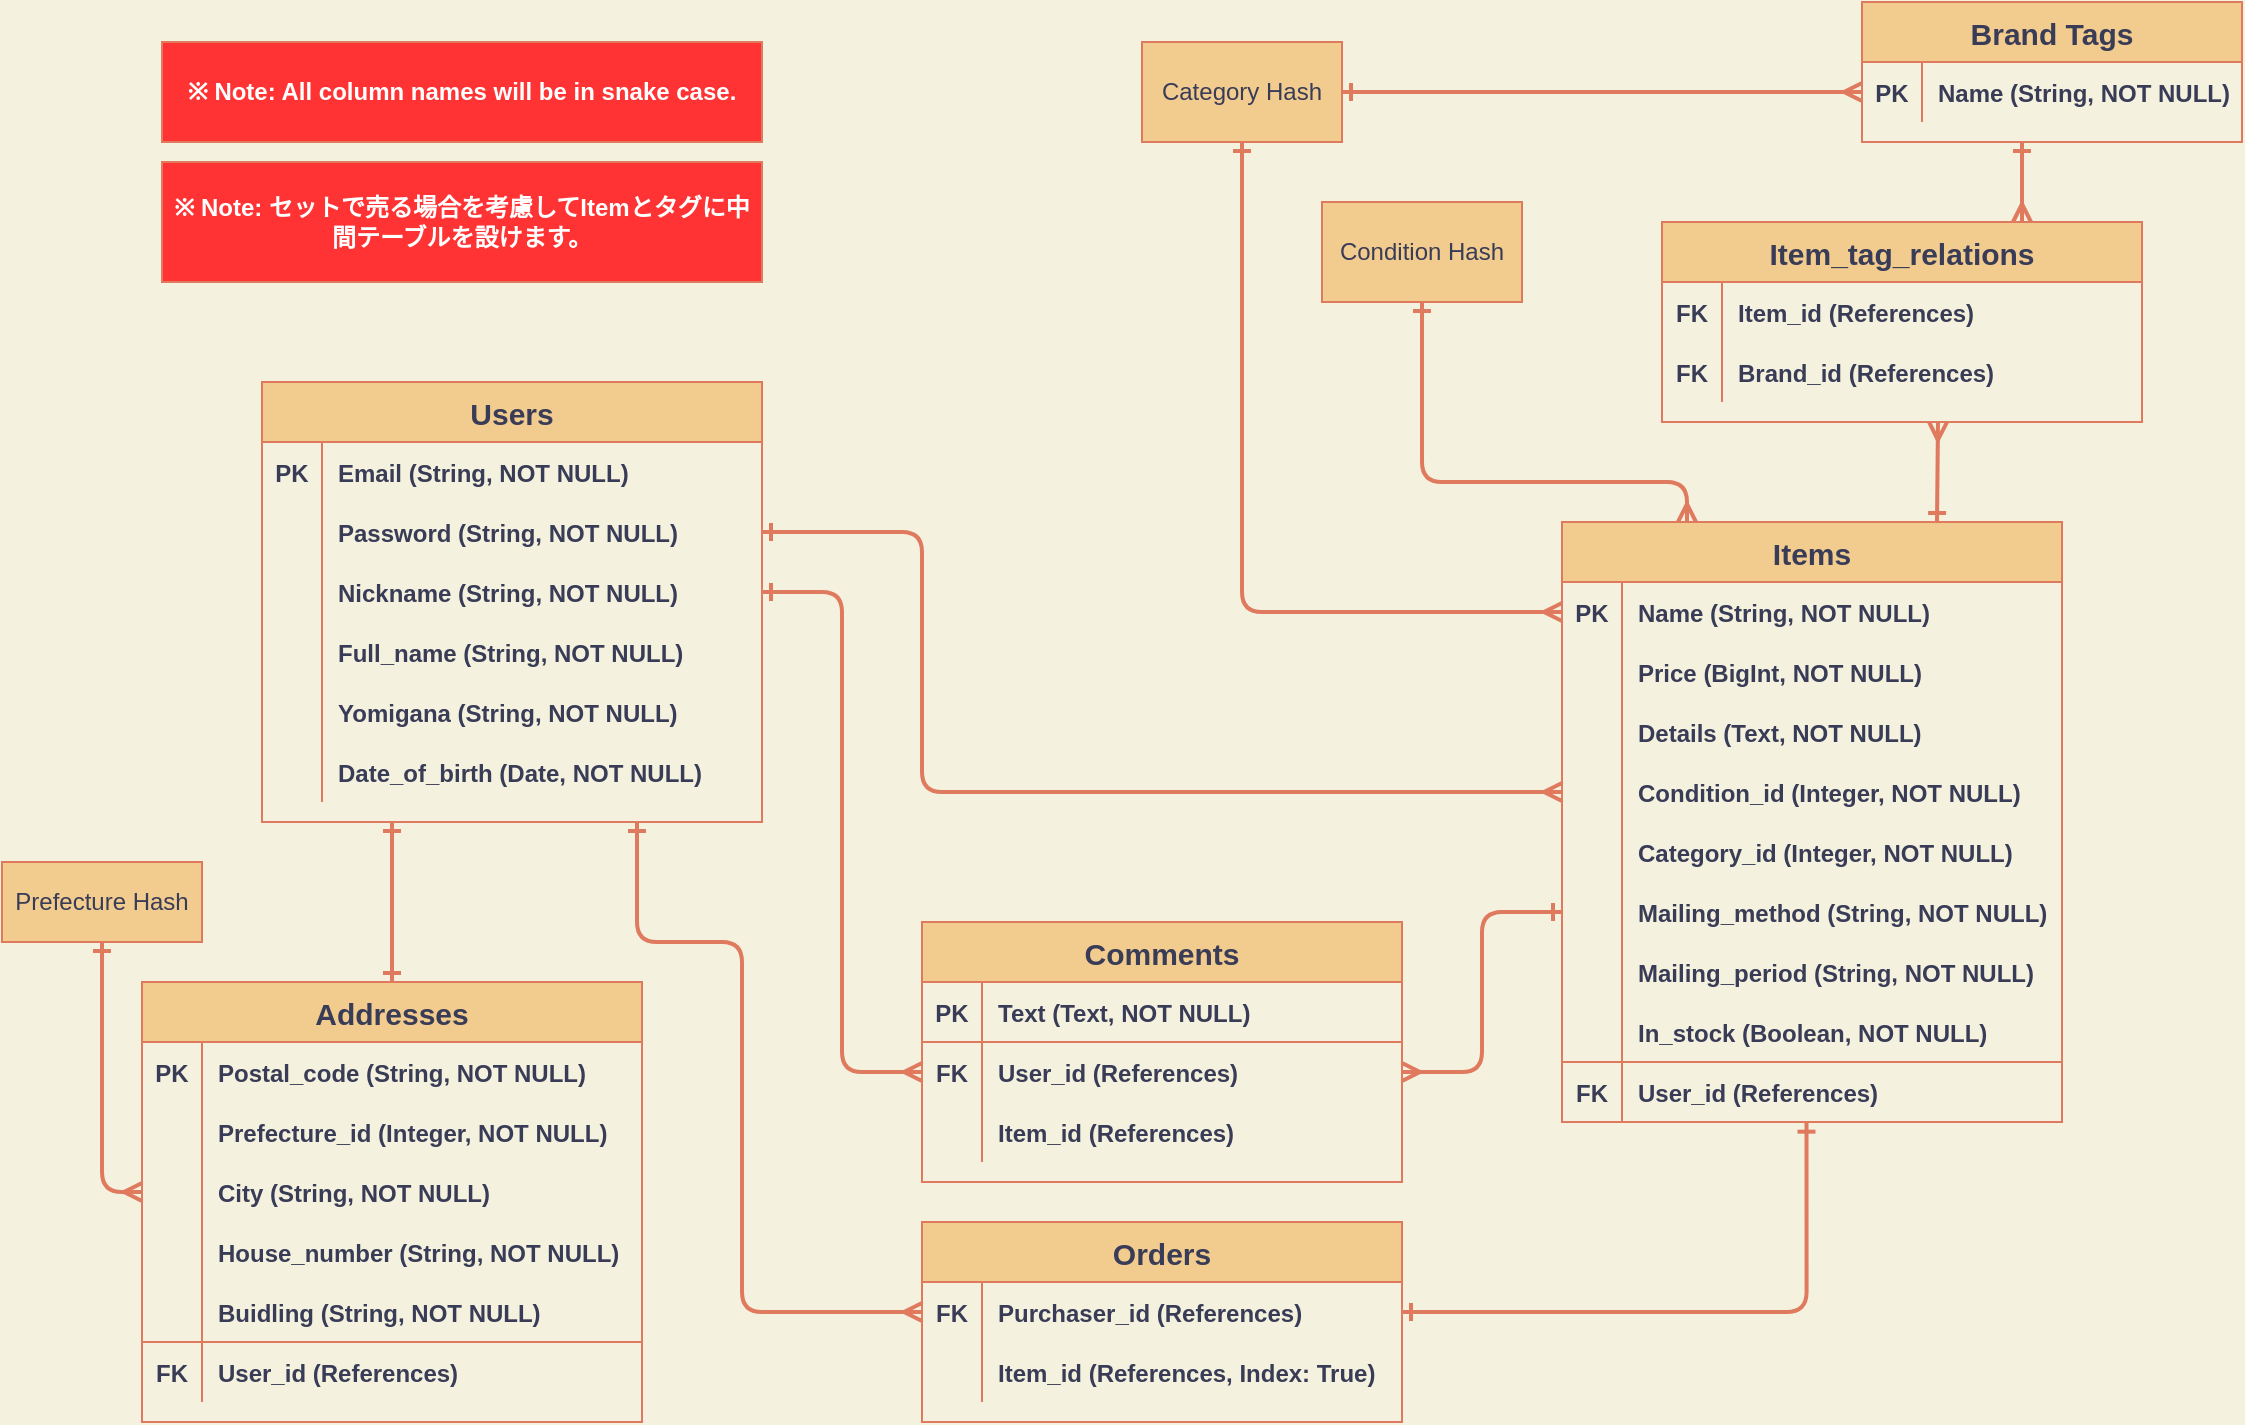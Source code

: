 <mxfile version="14.2.4" type="embed">
    <diagram id="wssAqdVFBSoxanLyzvGt" name="Page-1">
        <mxGraphModel dx="523" dy="907" grid="1" gridSize="10" guides="1" tooltips="1" connect="1" arrows="1" fold="1" page="1" pageScale="1" pageWidth="1169" pageHeight="827" background="#F4F1DE" math="0" shadow="0">
            <root>
                <mxCell id="0"/>
                <mxCell id="1" parent="0"/>
                <mxCell id="417" value="" style="fontSize=12;html=1;endArrow=ERmany;strokeColor=#E07A5F;strokeWidth=2;fillColor=#F2CC8F;entryX=0;entryY=0.5;entryDx=0;entryDy=0;exitX=1;exitY=0.5;exitDx=0;exitDy=0;startArrow=ERone;startFill=0;" edge="1" parent="1" source="427" target="329">
                    <mxGeometry width="100" height="100" relative="1" as="geometry">
                        <mxPoint x="610" y="115" as="sourcePoint"/>
                        <mxPoint x="660" y="55" as="targetPoint"/>
                    </mxGeometry>
                </mxCell>
                <mxCell id="418" value="" style="fontSize=12;html=1;endArrow=ERmany;strokeColor=#E07A5F;strokeWidth=2;fillColor=#F2CC8F;entryX=1;entryY=0.5;entryDx=0;entryDy=0;exitX=0;exitY=0.5;exitDx=0;exitDy=0;edgeStyle=orthogonalEdgeStyle;startArrow=ERone;startFill=0;" edge="1" parent="1" source="345" target="384">
                    <mxGeometry width="100" height="100" relative="1" as="geometry">
                        <mxPoint x="790" y="310" as="sourcePoint"/>
                        <mxPoint x="740" y="310" as="targetPoint"/>
                    </mxGeometry>
                </mxCell>
                <mxCell id="419" value="" style="fontSize=12;html=1;endArrow=ERmany;strokeColor=#E07A5F;strokeWidth=2;fillColor=#F2CC8F;entryX=0;entryY=0.5;entryDx=0;entryDy=0;exitX=1;exitY=0.5;exitDx=0;exitDy=0;edgeStyle=orthogonalEdgeStyle;startArrow=ERone;startFill=0;" edge="1" parent="1" source="368" target="384">
                    <mxGeometry width="100" height="100" relative="1" as="geometry">
                        <mxPoint x="510" y="270" as="sourcePoint"/>
                        <mxPoint x="430" y="370" as="targetPoint"/>
                    </mxGeometry>
                </mxCell>
                <mxCell id="421" value="" style="fontSize=12;html=1;endArrow=ERone;strokeColor=#E07A5F;strokeWidth=2;fillColor=#F2CC8F;entryX=0.5;entryY=0;entryDx=0;entryDy=0;startArrow=ERone;startFill=0;endFill=0;" edge="1" parent="1" target="390">
                    <mxGeometry width="100" height="100" relative="1" as="geometry">
                        <mxPoint x="215" y="420" as="sourcePoint"/>
                        <mxPoint x="800" y="640" as="targetPoint"/>
                    </mxGeometry>
                </mxCell>
                <mxCell id="425" value="Prefecture Hash" style="whiteSpace=wrap;html=1;align=center;rounded=0;sketch=0;strokeColor=#E07A5F;fillColor=#F2CC8F;fontColor=#393C56;" vertex="1" parent="1">
                    <mxGeometry x="20" y="440" width="100" height="40" as="geometry"/>
                </mxCell>
                <mxCell id="426" value="" style="fontSize=12;html=1;endArrow=ERmany;strokeColor=#E07A5F;strokeWidth=2;fillColor=#F2CC8F;entryX=0;entryY=0.5;entryDx=0;entryDy=0;startArrow=ERone;startFill=0;exitX=0.5;exitY=1;exitDx=0;exitDy=0;edgeStyle=orthogonalEdgeStyle;" edge="1" parent="1" source="425" target="397">
                    <mxGeometry width="100" height="100" relative="1" as="geometry">
                        <mxPoint x="50" y="530" as="sourcePoint"/>
                        <mxPoint x="50" y="610" as="targetPoint"/>
                        <Array as="points">
                            <mxPoint x="70" y="605"/>
                        </Array>
                    </mxGeometry>
                </mxCell>
                <mxCell id="427" value="Category&amp;nbsp;Hash" style="whiteSpace=wrap;html=1;align=center;rounded=0;sketch=0;strokeColor=#E07A5F;fillColor=#F2CC8F;fontColor=#393C56;" vertex="1" parent="1">
                    <mxGeometry x="590" y="30" width="100" height="50" as="geometry"/>
                </mxCell>
                <mxCell id="428" value="" style="edgeStyle=orthogonalEdgeStyle;fontSize=12;html=1;endArrow=ERmany;strokeColor=#E07A5F;fillColor=#F2CC8F;exitX=0.5;exitY=1;exitDx=0;exitDy=0;strokeWidth=2;startArrow=ERone;startFill=0;endFill=0;entryX=0;entryY=0.5;entryDx=0;entryDy=0;" edge="1" parent="1" source="427" target="333">
                    <mxGeometry width="100" height="100" relative="1" as="geometry">
                        <mxPoint x="530" y="110" as="sourcePoint"/>
                        <mxPoint x="760" y="260" as="targetPoint"/>
                        <Array as="points">
                            <mxPoint x="640" y="315"/>
                        </Array>
                    </mxGeometry>
                </mxCell>
                <mxCell id="429" value="" style="edgeStyle=orthogonalEdgeStyle;fontSize=12;html=1;endArrow=ERmany;strokeColor=#E07A5F;fillColor=#F2CC8F;exitX=1;exitY=0.5;exitDx=0;exitDy=0;strokeWidth=2;startArrow=ERone;startFill=0;endFill=0;entryX=0;entryY=0.5;entryDx=0;entryDy=0;" edge="1" parent="1" source="365" target="342">
                    <mxGeometry width="100" height="100" relative="1" as="geometry">
                        <mxPoint x="480" y="170" as="sourcePoint"/>
                        <mxPoint x="730" y="405" as="targetPoint"/>
                        <Array as="points">
                            <mxPoint x="480" y="275"/>
                            <mxPoint x="480" y="405"/>
                        </Array>
                    </mxGeometry>
                </mxCell>
                <mxCell id="437" value="" style="fontSize=12;html=1;endArrow=ERmany;strokeColor=#E07A5F;strokeWidth=2;fillColor=#F2CC8F;entryX=0.75;entryY=0;entryDx=0;entryDy=0;startArrow=ERone;startFill=0;" edge="1" parent="1" target="430">
                    <mxGeometry width="100" height="100" relative="1" as="geometry">
                        <mxPoint x="1030" y="80" as="sourcePoint"/>
                        <mxPoint x="1010" y="110" as="targetPoint"/>
                    </mxGeometry>
                </mxCell>
                <mxCell id="438" value="" style="fontSize=12;html=1;endArrow=ERmany;strokeColor=#E07A5F;strokeWidth=2;fillColor=#F2CC8F;startArrow=ERone;startFill=0;exitX=0.75;exitY=0;exitDx=0;exitDy=0;" edge="1" parent="1" source="332">
                    <mxGeometry width="100" height="100" relative="1" as="geometry">
                        <mxPoint x="1080" y="240" as="sourcePoint"/>
                        <mxPoint x="988" y="220" as="targetPoint"/>
                    </mxGeometry>
                </mxCell>
                <mxCell id="439" value="Condition Hash" style="whiteSpace=wrap;html=1;align=center;rounded=0;sketch=0;strokeColor=#E07A5F;fillColor=#F2CC8F;fontColor=#393C56;" vertex="1" parent="1">
                    <mxGeometry x="680" y="110" width="100" height="50" as="geometry"/>
                </mxCell>
                <mxCell id="440" value="" style="edgeStyle=orthogonalEdgeStyle;fontSize=12;html=1;endArrow=ERmany;strokeColor=#E07A5F;fillColor=#F2CC8F;exitX=0.5;exitY=1;exitDx=0;exitDy=0;strokeWidth=2;startArrow=ERone;startFill=0;endFill=0;entryX=0.25;entryY=0;entryDx=0;entryDy=0;" edge="1" parent="1" source="439" target="332">
                    <mxGeometry width="100" height="100" relative="1" as="geometry">
                        <mxPoint x="650" y="90" as="sourcePoint"/>
                        <mxPoint x="810" y="325" as="targetPoint"/>
                        <Array as="points">
                            <mxPoint x="730" y="250"/>
                            <mxPoint x="863" y="250"/>
                        </Array>
                    </mxGeometry>
                </mxCell>
                <mxCell id="441" value="&lt;b&gt;※ Note: All column names will be in snake case.&lt;/b&gt;" style="whiteSpace=wrap;html=1;align=center;rounded=0;sketch=0;strokeColor=#E07A5F;fillColor=#FF3333;fontColor=#FFFFFF;" vertex="1" parent="1">
                    <mxGeometry x="100" y="30" width="300" height="50" as="geometry"/>
                </mxCell>
                <mxCell id="442" value="&lt;b&gt;※ Note: セットで売る場合を考慮してItemとタグに中間テーブルを設けます。&lt;/b&gt;" style="whiteSpace=wrap;html=1;align=center;rounded=0;sketch=0;strokeColor=#E07A5F;fillColor=#FF3333;fontColor=#FFFFFF;" vertex="1" parent="1">
                    <mxGeometry x="100" y="90" width="300" height="60" as="geometry"/>
                </mxCell>
                <mxCell id="485" value="" style="fontSize=12;html=1;endArrow=ERmany;strokeColor=#E07A5F;strokeWidth=2;fillColor=#F2CC8F;entryX=0;entryY=0.5;entryDx=0;entryDy=0;exitX=0.75;exitY=1;exitDx=0;exitDy=0;edgeStyle=orthogonalEdgeStyle;startArrow=ERone;startFill=0;" edge="1" parent="1" source="361" target="476">
                    <mxGeometry width="100" height="100" relative="1" as="geometry">
                        <mxPoint x="340" y="470" as="sourcePoint"/>
                        <mxPoint x="420" y="710" as="targetPoint"/>
                        <Array as="points">
                            <mxPoint x="338" y="480"/>
                            <mxPoint x="390" y="480"/>
                            <mxPoint x="390" y="665"/>
                        </Array>
                    </mxGeometry>
                </mxCell>
                <mxCell id="486" value="" style="fontSize=12;html=1;endArrow=ERone;strokeColor=#E07A5F;strokeWidth=2;fillColor=#F2CC8F;entryX=1;entryY=0.5;entryDx=0;entryDy=0;exitX=0.489;exitY=1.011;exitDx=0;exitDy=0;edgeStyle=orthogonalEdgeStyle;startArrow=ERone;startFill=0;exitPerimeter=0;endFill=0;" edge="1" parent="1" source="351" target="476">
                    <mxGeometry width="100" height="100" relative="1" as="geometry">
                        <mxPoint x="920" y="670" as="sourcePoint"/>
                        <mxPoint x="840" y="750" as="targetPoint"/>
                    </mxGeometry>
                </mxCell>
                <mxCell id="327" value="Tables" parent="0"/>
                <mxCell id="328" value="Brand Tags" style="shape=table;startSize=30;container=1;collapsible=1;childLayout=tableLayout;fixedRows=1;rowLines=0;fontStyle=1;align=center;resizeLast=1;fontSize=15;fillColor=#F2CC8F;strokeColor=#E07A5F;fontColor=#393C56;" vertex="1" parent="327">
                    <mxGeometry x="950" y="10" width="190" height="70" as="geometry"/>
                </mxCell>
                <mxCell id="329" value="" style="shape=partialRectangle;collapsible=0;dropTarget=0;pointerEvents=0;fillColor=none;top=0;left=0;bottom=1;right=0;points=[[0,0.5],[1,0.5]];portConstraint=eastwest;strokeColor=none;fontColor=#393C56;" vertex="1" parent="328">
                    <mxGeometry y="30" width="190" height="30" as="geometry"/>
                </mxCell>
                <mxCell id="330" value="PK" style="shape=partialRectangle;connectable=0;fillColor=none;top=0;left=0;bottom=0;right=0;fontStyle=1;overflow=hidden;strokeColor=#E07A5F;fontColor=#393C56;" vertex="1" parent="329">
                    <mxGeometry width="30" height="30" as="geometry"/>
                </mxCell>
                <mxCell id="331" value="Name (String, NOT NULL)" style="shape=partialRectangle;connectable=0;fillColor=none;top=0;left=0;bottom=0;right=0;align=left;spacingLeft=6;fontStyle=1;overflow=hidden;strokeColor=#E07A5F;fontColor=#393C56;" vertex="1" parent="329">
                    <mxGeometry x="30" width="160" height="30" as="geometry"/>
                </mxCell>
                <mxCell id="332" value="Items" style="shape=table;startSize=30;container=1;collapsible=1;childLayout=tableLayout;fixedRows=1;rowLines=0;fontStyle=1;align=center;resizeLast=1;fontSize=15;fillColor=#F2CC8F;strokeColor=#E07A5F;fontColor=#393C56;" vertex="1" parent="327">
                    <mxGeometry x="800" y="270" width="250" height="300" as="geometry"/>
                </mxCell>
                <mxCell id="333" value="" style="shape=partialRectangle;collapsible=0;dropTarget=0;pointerEvents=0;fillColor=none;top=0;left=0;bottom=1;right=0;points=[[0,0.5],[1,0.5]];portConstraint=eastwest;strokeColor=none;fontColor=#393C56;" vertex="1" parent="332">
                    <mxGeometry y="30" width="250" height="30" as="geometry"/>
                </mxCell>
                <mxCell id="334" value="PK" style="shape=partialRectangle;connectable=0;fillColor=none;top=0;left=0;bottom=0;right=0;fontStyle=1;overflow=hidden;strokeColor=#E07A5F;fontColor=#393C56;" vertex="1" parent="333">
                    <mxGeometry width="30" height="30" as="geometry"/>
                </mxCell>
                <mxCell id="335" value="Name (String, NOT NULL)" style="shape=partialRectangle;connectable=0;fillColor=none;top=0;left=0;bottom=0;right=0;align=left;spacingLeft=6;fontStyle=1;overflow=hidden;strokeColor=#E07A5F;fontColor=#393C56;" vertex="1" parent="333">
                    <mxGeometry x="30" width="220" height="30" as="geometry"/>
                </mxCell>
                <mxCell id="336" value="" style="shape=partialRectangle;collapsible=0;dropTarget=0;pointerEvents=0;fillColor=none;top=0;left=0;bottom=1;right=0;points=[[0,0.5],[1,0.5]];portConstraint=eastwest;strokeColor=none;fontColor=#393C56;" vertex="1" parent="332">
                    <mxGeometry y="60" width="250" height="30" as="geometry"/>
                </mxCell>
                <mxCell id="337" value="" style="shape=partialRectangle;connectable=0;fillColor=none;top=0;left=0;bottom=0;right=0;fontStyle=1;overflow=hidden;strokeColor=#E07A5F;fontColor=#393C56;" vertex="1" parent="336">
                    <mxGeometry width="30" height="30" as="geometry"/>
                </mxCell>
                <mxCell id="338" value="Price (BigInt, NOT NULL)" style="shape=partialRectangle;connectable=0;fillColor=none;top=0;left=0;bottom=0;right=0;align=left;spacingLeft=6;fontStyle=1;overflow=hidden;strokeColor=#E07A5F;fontColor=#393C56;" vertex="1" parent="336">
                    <mxGeometry x="30" width="220" height="30" as="geometry"/>
                </mxCell>
                <mxCell id="339" value="" style="shape=partialRectangle;collapsible=0;dropTarget=0;pointerEvents=0;fillColor=none;top=0;left=0;bottom=1;right=0;points=[[0,0.5],[1,0.5]];portConstraint=eastwest;strokeColor=none;fontColor=#393C56;" vertex="1" parent="332">
                    <mxGeometry y="90" width="250" height="30" as="geometry"/>
                </mxCell>
                <mxCell id="340" value="" style="shape=partialRectangle;connectable=0;fillColor=none;top=0;left=0;bottom=0;right=0;fontStyle=1;overflow=hidden;strokeColor=#E07A5F;fontColor=#393C56;" vertex="1" parent="339">
                    <mxGeometry width="30" height="30" as="geometry"/>
                </mxCell>
                <mxCell id="341" value="Details (Text, NOT NULL)" style="shape=partialRectangle;connectable=0;fillColor=none;top=0;left=0;bottom=0;right=0;align=left;spacingLeft=6;fontStyle=1;overflow=hidden;strokeColor=#E07A5F;fontColor=#393C56;" vertex="1" parent="339">
                    <mxGeometry x="30" width="220" height="30" as="geometry"/>
                </mxCell>
                <mxCell id="342" value="" style="shape=partialRectangle;collapsible=0;dropTarget=0;pointerEvents=0;fillColor=none;top=0;left=0;bottom=1;right=0;points=[[0,0.5],[1,0.5]];portConstraint=eastwest;strokeColor=none;fontColor=#393C56;" vertex="1" parent="332">
                    <mxGeometry y="120" width="250" height="30" as="geometry"/>
                </mxCell>
                <mxCell id="343" value="" style="shape=partialRectangle;connectable=0;fillColor=none;top=0;left=0;bottom=0;right=0;fontStyle=1;overflow=hidden;strokeColor=#E07A5F;fontColor=#393C56;" vertex="1" parent="342">
                    <mxGeometry width="30" height="30" as="geometry"/>
                </mxCell>
                <mxCell id="344" value="Condition_id (Integer, NOT NULL)" style="shape=partialRectangle;connectable=0;fillColor=none;top=0;left=0;bottom=0;right=0;align=left;spacingLeft=6;fontStyle=1;overflow=hidden;strokeColor=#E07A5F;fontColor=#393C56;" vertex="1" parent="342">
                    <mxGeometry x="30" width="220" height="30" as="geometry"/>
                </mxCell>
                <mxCell id="469" value="" style="shape=partialRectangle;collapsible=0;dropTarget=0;pointerEvents=0;fillColor=none;top=0;left=0;bottom=1;right=0;points=[[0,0.5],[1,0.5]];portConstraint=eastwest;strokeColor=none;fontColor=#393C56;" vertex="1" parent="332">
                    <mxGeometry y="150" width="250" height="30" as="geometry"/>
                </mxCell>
                <mxCell id="470" value="" style="shape=partialRectangle;connectable=0;fillColor=none;top=0;left=0;bottom=0;right=0;fontStyle=1;overflow=hidden;strokeColor=#E07A5F;fontColor=#393C56;" vertex="1" parent="469">
                    <mxGeometry width="30" height="30" as="geometry"/>
                </mxCell>
                <mxCell id="471" value="Category_id (Integer, NOT NULL)" style="shape=partialRectangle;connectable=0;fillColor=none;top=0;left=0;bottom=0;right=0;align=left;spacingLeft=6;fontStyle=1;overflow=hidden;strokeColor=#E07A5F;fontColor=#393C56;" vertex="1" parent="469">
                    <mxGeometry x="30" width="220" height="30" as="geometry"/>
                </mxCell>
                <mxCell id="345" value="" style="shape=partialRectangle;collapsible=0;dropTarget=0;pointerEvents=0;fillColor=none;top=0;left=0;bottom=1;right=0;points=[[0,0.5],[1,0.5]];portConstraint=eastwest;strokeColor=none;fontColor=#393C56;" vertex="1" parent="332">
                    <mxGeometry y="180" width="250" height="30" as="geometry"/>
                </mxCell>
                <mxCell id="346" value="" style="shape=partialRectangle;connectable=0;fillColor=none;top=0;left=0;bottom=0;right=0;fontStyle=1;overflow=hidden;strokeColor=#E07A5F;fontColor=#393C56;" vertex="1" parent="345">
                    <mxGeometry width="30" height="30" as="geometry"/>
                </mxCell>
                <mxCell id="347" value="Mailing_method (String, NOT NULL)" style="shape=partialRectangle;connectable=0;fillColor=none;top=0;left=0;bottom=0;right=0;align=left;spacingLeft=6;fontStyle=1;overflow=hidden;strokeColor=#E07A5F;fontColor=#393C56;" vertex="1" parent="345">
                    <mxGeometry x="30" width="220" height="30" as="geometry"/>
                </mxCell>
                <mxCell id="348" value="" style="shape=partialRectangle;collapsible=0;dropTarget=0;pointerEvents=0;fillColor=none;top=0;left=0;bottom=1;right=0;points=[[0,0.5],[1,0.5]];portConstraint=eastwest;fontColor=#393C56;strokeColor=none;" vertex="1" parent="332">
                    <mxGeometry y="210" width="250" height="30" as="geometry"/>
                </mxCell>
                <mxCell id="349" value="" style="shape=partialRectangle;connectable=0;fillColor=none;top=0;left=0;bottom=0;right=0;fontStyle=1;overflow=hidden;strokeColor=#E07A5F;fontColor=#393C56;" vertex="1" parent="348">
                    <mxGeometry width="30" height="30" as="geometry"/>
                </mxCell>
                <mxCell id="350" value="Mailing_period (String, NOT NULL)" style="shape=partialRectangle;connectable=0;fillColor=none;top=0;left=0;bottom=0;right=0;align=left;spacingLeft=6;fontStyle=1;overflow=hidden;fontColor=#393C56;" vertex="1" parent="348">
                    <mxGeometry x="30" width="220" height="30" as="geometry"/>
                </mxCell>
                <mxCell id="482" value="" style="shape=partialRectangle;collapsible=0;dropTarget=0;pointerEvents=0;fillColor=none;top=0;left=0;bottom=1;right=0;points=[[0,0.5],[1,0.5]];portConstraint=eastwest;strokeColor=#E07A5F;fontColor=#393C56;" vertex="1" parent="332">
                    <mxGeometry y="240" width="250" height="30" as="geometry"/>
                </mxCell>
                <mxCell id="483" value="" style="shape=partialRectangle;connectable=0;fillColor=none;top=0;left=0;bottom=0;right=0;fontStyle=1;overflow=hidden;strokeColor=#E07A5F;fontColor=#393C56;" vertex="1" parent="482">
                    <mxGeometry width="30" height="30" as="geometry"/>
                </mxCell>
                <mxCell id="484" value="In_stock (Boolean, NOT NULL)" style="shape=partialRectangle;connectable=0;fillColor=none;top=0;left=0;bottom=0;right=0;align=left;spacingLeft=6;fontStyle=1;overflow=hidden;strokeColor=#E07A5F;fontColor=#393C56;" vertex="1" parent="482">
                    <mxGeometry x="30" width="220" height="30" as="geometry"/>
                </mxCell>
                <mxCell id="351" value="" style="shape=partialRectangle;collapsible=0;dropTarget=0;pointerEvents=0;fillColor=none;top=0;left=0;bottom=0;right=0;points=[[0,0.5],[1,0.5]];portConstraint=eastwest;strokeColor=#E07A5F;fontColor=#393C56;" vertex="1" parent="332">
                    <mxGeometry y="270" width="250" height="30" as="geometry"/>
                </mxCell>
                <mxCell id="352" value="FK" style="shape=partialRectangle;connectable=0;fillColor=none;top=0;left=0;bottom=0;right=0;editable=1;overflow=hidden;fontStyle=1;strokeColor=#E07A5F;fontColor=#393C56;" vertex="1" parent="351">
                    <mxGeometry width="30" height="30" as="geometry"/>
                </mxCell>
                <mxCell id="353" value="User_id (References)" style="shape=partialRectangle;connectable=0;fillColor=none;top=0;left=0;bottom=0;right=0;align=left;spacingLeft=6;overflow=hidden;fontStyle=1;strokeColor=#E07A5F;fontColor=#393C56;" vertex="1" parent="351">
                    <mxGeometry x="30" width="220" height="30" as="geometry"/>
                </mxCell>
                <mxCell id="361" value="Users" style="shape=table;startSize=30;container=1;collapsible=1;childLayout=tableLayout;fixedRows=1;rowLines=0;fontStyle=1;align=center;resizeLast=1;fontSize=15;fillColor=#F2CC8F;strokeColor=#E07A5F;fontColor=#393C56;" vertex="1" parent="327">
                    <mxGeometry x="150" y="200" width="250" height="220" as="geometry"/>
                </mxCell>
                <mxCell id="362" value="" style="shape=partialRectangle;collapsible=0;dropTarget=0;pointerEvents=0;fillColor=none;top=0;left=0;bottom=1;right=0;points=[[0,0.5],[1,0.5]];portConstraint=eastwest;strokeColor=none;fontColor=#393C56;" vertex="1" parent="361">
                    <mxGeometry y="30" width="250" height="30" as="geometry"/>
                </mxCell>
                <mxCell id="363" value="PK" style="shape=partialRectangle;connectable=0;fillColor=none;top=0;left=0;bottom=0;right=0;fontStyle=1;overflow=hidden;strokeColor=#E07A5F;fontColor=#393C56;" vertex="1" parent="362">
                    <mxGeometry width="30" height="30" as="geometry"/>
                </mxCell>
                <mxCell id="364" value="Email (String, NOT NULL)" style="shape=partialRectangle;connectable=0;fillColor=none;top=0;left=0;bottom=0;right=0;align=left;spacingLeft=6;fontStyle=1;overflow=hidden;strokeColor=#E07A5F;fontColor=#393C56;" vertex="1" parent="362">
                    <mxGeometry x="30" width="220" height="30" as="geometry"/>
                </mxCell>
                <mxCell id="365" value="" style="shape=partialRectangle;collapsible=0;dropTarget=0;pointerEvents=0;fillColor=none;top=0;left=0;bottom=1;right=0;points=[[0,0.5],[1,0.5]];portConstraint=eastwest;strokeColor=none;fontColor=#393C56;" vertex="1" parent="361">
                    <mxGeometry y="60" width="250" height="30" as="geometry"/>
                </mxCell>
                <mxCell id="366" value="" style="shape=partialRectangle;connectable=0;fillColor=none;top=0;left=0;bottom=0;right=0;fontStyle=1;overflow=hidden;strokeColor=#E07A5F;fontColor=#393C56;" vertex="1" parent="365">
                    <mxGeometry width="30" height="30" as="geometry"/>
                </mxCell>
                <mxCell id="367" value="Password (String, NOT NULL)" style="shape=partialRectangle;connectable=0;fillColor=none;top=0;left=0;bottom=0;right=0;align=left;spacingLeft=6;fontStyle=1;overflow=hidden;strokeColor=#E07A5F;fontColor=#393C56;" vertex="1" parent="365">
                    <mxGeometry x="30" width="220" height="30" as="geometry"/>
                </mxCell>
                <mxCell id="368" value="" style="shape=partialRectangle;collapsible=0;dropTarget=0;pointerEvents=0;fillColor=none;top=0;left=0;bottom=1;right=0;points=[[0,0.5],[1,0.5]];portConstraint=eastwest;strokeColor=none;fontColor=#393C56;" vertex="1" parent="361">
                    <mxGeometry y="90" width="250" height="30" as="geometry"/>
                </mxCell>
                <mxCell id="369" value="" style="shape=partialRectangle;connectable=0;fillColor=none;top=0;left=0;bottom=0;right=0;fontStyle=1;overflow=hidden;strokeColor=#E07A5F;fontColor=#393C56;" vertex="1" parent="368">
                    <mxGeometry width="30" height="30" as="geometry"/>
                </mxCell>
                <mxCell id="370" value="Nickname (String, NOT NULL)" style="shape=partialRectangle;connectable=0;fillColor=none;top=0;left=0;bottom=0;right=0;align=left;spacingLeft=6;fontStyle=1;overflow=hidden;strokeColor=#E07A5F;fontColor=#393C56;" vertex="1" parent="368">
                    <mxGeometry x="30" width="220" height="30" as="geometry"/>
                </mxCell>
                <mxCell id="371" value="" style="shape=partialRectangle;collapsible=0;dropTarget=0;pointerEvents=0;fillColor=none;top=0;left=0;bottom=1;right=0;points=[[0,0.5],[1,0.5]];portConstraint=eastwest;strokeColor=none;fontColor=#393C56;" vertex="1" parent="361">
                    <mxGeometry y="120" width="250" height="30" as="geometry"/>
                </mxCell>
                <mxCell id="372" value="" style="shape=partialRectangle;connectable=0;fillColor=none;top=0;left=0;bottom=0;right=0;fontStyle=1;overflow=hidden;strokeColor=#E07A5F;fontColor=#393C56;" vertex="1" parent="371">
                    <mxGeometry width="30" height="30" as="geometry"/>
                </mxCell>
                <mxCell id="373" value="Full_name (String, NOT NULL)" style="shape=partialRectangle;connectable=0;fillColor=none;top=0;left=0;bottom=0;right=0;align=left;spacingLeft=6;fontStyle=1;overflow=hidden;strokeColor=#E07A5F;fontColor=#393C56;" vertex="1" parent="371">
                    <mxGeometry x="30" width="220" height="30" as="geometry"/>
                </mxCell>
                <mxCell id="374" value="" style="shape=partialRectangle;collapsible=0;dropTarget=0;pointerEvents=0;fillColor=none;top=0;left=0;bottom=1;right=0;points=[[0,0.5],[1,0.5]];portConstraint=eastwest;strokeColor=none;fontColor=#393C56;" vertex="1" parent="361">
                    <mxGeometry y="150" width="250" height="30" as="geometry"/>
                </mxCell>
                <mxCell id="375" value="" style="shape=partialRectangle;connectable=0;fillColor=none;top=0;left=0;bottom=0;right=0;fontStyle=1;overflow=hidden;strokeColor=#E07A5F;fontColor=#393C56;" vertex="1" parent="374">
                    <mxGeometry width="30" height="30" as="geometry"/>
                </mxCell>
                <mxCell id="376" value="Yomigana (String, NOT NULL)" style="shape=partialRectangle;connectable=0;fillColor=none;top=0;left=0;bottom=0;right=0;align=left;spacingLeft=6;fontStyle=1;overflow=hidden;strokeColor=#E07A5F;fontColor=#393C56;" vertex="1" parent="374">
                    <mxGeometry x="30" width="220" height="30" as="geometry"/>
                </mxCell>
                <mxCell id="377" value="" style="shape=partialRectangle;collapsible=0;dropTarget=0;pointerEvents=0;fillColor=none;top=0;left=0;bottom=1;right=0;points=[[0,0.5],[1,0.5]];portConstraint=eastwest;strokeColor=none;fontColor=#393C56;" vertex="1" parent="361">
                    <mxGeometry y="180" width="250" height="30" as="geometry"/>
                </mxCell>
                <mxCell id="378" value="" style="shape=partialRectangle;connectable=0;fillColor=none;top=0;left=0;bottom=0;right=0;fontStyle=1;overflow=hidden;strokeColor=#E07A5F;fontColor=#393C56;" vertex="1" parent="377">
                    <mxGeometry width="30" height="30" as="geometry"/>
                </mxCell>
                <mxCell id="379" value="Date_of_birth (Date, NOT NULL)" style="shape=partialRectangle;connectable=0;fillColor=none;top=0;left=0;bottom=0;right=0;align=left;spacingLeft=6;fontStyle=1;overflow=hidden;strokeColor=#E07A5F;fontColor=#393C56;" vertex="1" parent="377">
                    <mxGeometry x="30" width="220" height="30" as="geometry"/>
                </mxCell>
                <mxCell id="380" value="Comments" style="shape=table;startSize=30;container=1;collapsible=1;childLayout=tableLayout;fixedRows=1;rowLines=0;fontStyle=1;align=center;resizeLast=1;fontSize=15;fillColor=#F2CC8F;strokeColor=#E07A5F;fontColor=#393C56;" vertex="1" parent="327">
                    <mxGeometry x="480" y="470" width="240" height="130" as="geometry"/>
                </mxCell>
                <mxCell id="381" value="" style="shape=partialRectangle;collapsible=0;dropTarget=0;pointerEvents=0;fillColor=none;top=0;left=0;bottom=1;right=0;points=[[0,0.5],[1,0.5]];portConstraint=eastwest;strokeColor=#E07A5F;fontColor=#393C56;" vertex="1" parent="380">
                    <mxGeometry y="30" width="240" height="30" as="geometry"/>
                </mxCell>
                <mxCell id="382" value="PK" style="shape=partialRectangle;connectable=0;fillColor=none;top=0;left=0;bottom=0;right=0;fontStyle=1;overflow=hidden;strokeColor=#E07A5F;fontColor=#393C56;" vertex="1" parent="381">
                    <mxGeometry width="30" height="30" as="geometry"/>
                </mxCell>
                <mxCell id="383" value="Text (Text, NOT NULL)" style="shape=partialRectangle;connectable=0;fillColor=none;top=0;left=0;bottom=0;right=0;align=left;spacingLeft=6;fontStyle=1;overflow=hidden;strokeColor=#E07A5F;fontColor=#393C56;" vertex="1" parent="381">
                    <mxGeometry x="30" width="210" height="30" as="geometry"/>
                </mxCell>
                <mxCell id="384" value="" style="shape=partialRectangle;collapsible=0;dropTarget=0;pointerEvents=0;fillColor=none;top=0;left=0;bottom=1;right=0;points=[[0,0.5],[1,0.5]];portConstraint=eastwest;strokeColor=none;fontColor=#393C56;" vertex="1" parent="380">
                    <mxGeometry y="60" width="240" height="30" as="geometry"/>
                </mxCell>
                <mxCell id="385" value="FK" style="shape=partialRectangle;connectable=0;fillColor=none;top=0;left=0;bottom=0;right=0;fontStyle=1;overflow=hidden;strokeColor=#E07A5F;fontColor=#393C56;" vertex="1" parent="384">
                    <mxGeometry width="30" height="30" as="geometry"/>
                </mxCell>
                <mxCell id="386" value="User_id (References)" style="shape=partialRectangle;connectable=0;fillColor=none;top=0;left=0;bottom=0;right=0;align=left;spacingLeft=6;fontStyle=1;overflow=hidden;strokeColor=#E07A5F;fontColor=#393C56;" vertex="1" parent="384">
                    <mxGeometry x="30" width="210" height="30" as="geometry"/>
                </mxCell>
                <mxCell id="387" value="" style="shape=partialRectangle;collapsible=0;dropTarget=0;pointerEvents=0;fillColor=none;top=0;left=0;bottom=1;right=0;points=[[0,0.5],[1,0.5]];portConstraint=eastwest;strokeColor=none;fontColor=#393C56;" vertex="1" parent="380">
                    <mxGeometry y="90" width="240" height="30" as="geometry"/>
                </mxCell>
                <mxCell id="388" value="" style="shape=partialRectangle;connectable=0;fillColor=none;top=0;left=0;bottom=0;right=0;fontStyle=1;overflow=hidden;strokeColor=#E07A5F;fontColor=#393C56;" vertex="1" parent="387">
                    <mxGeometry width="30" height="30" as="geometry"/>
                </mxCell>
                <mxCell id="389" value="Item_id (References)" style="shape=partialRectangle;connectable=0;fillColor=none;top=0;left=0;bottom=0;right=0;align=left;spacingLeft=6;fontStyle=1;overflow=hidden;strokeColor=#E07A5F;fontColor=#393C56;" vertex="1" parent="387">
                    <mxGeometry x="30" width="210" height="30" as="geometry"/>
                </mxCell>
                <mxCell id="390" value="Addresses" style="shape=table;startSize=30;container=1;collapsible=1;childLayout=tableLayout;fixedRows=1;rowLines=0;fontStyle=1;align=center;resizeLast=1;fontSize=15;fillColor=#F2CC8F;strokeColor=#E07A5F;fontColor=#393C56;" vertex="1" parent="327">
                    <mxGeometry x="90" y="500" width="250" height="220" as="geometry"/>
                </mxCell>
                <mxCell id="391" value="" style="shape=partialRectangle;collapsible=0;dropTarget=0;pointerEvents=0;fillColor=none;top=0;left=0;bottom=1;right=0;points=[[0,0.5],[1,0.5]];portConstraint=eastwest;strokeColor=none;fontColor=#393C56;" vertex="1" parent="390">
                    <mxGeometry y="30" width="250" height="30" as="geometry"/>
                </mxCell>
                <mxCell id="392" value="PK" style="shape=partialRectangle;connectable=0;fillColor=none;top=0;left=0;bottom=0;right=0;fontStyle=1;overflow=hidden;strokeColor=#E07A5F;fontColor=#393C56;" vertex="1" parent="391">
                    <mxGeometry width="30" height="30" as="geometry"/>
                </mxCell>
                <mxCell id="393" value="Postal_code (String, NOT NULL)" style="shape=partialRectangle;connectable=0;fillColor=none;top=0;left=0;bottom=0;right=0;align=left;spacingLeft=6;fontStyle=1;overflow=hidden;strokeColor=#E07A5F;fontColor=#393C56;" vertex="1" parent="391">
                    <mxGeometry x="30" width="220" height="30" as="geometry"/>
                </mxCell>
                <mxCell id="394" value="" style="shape=partialRectangle;collapsible=0;dropTarget=0;pointerEvents=0;fillColor=none;top=0;left=0;bottom=1;right=0;points=[[0,0.5],[1,0.5]];portConstraint=eastwest;strokeColor=none;fontColor=#393C56;" vertex="1" parent="390">
                    <mxGeometry y="60" width="250" height="30" as="geometry"/>
                </mxCell>
                <mxCell id="395" value="" style="shape=partialRectangle;connectable=0;fillColor=none;top=0;left=0;bottom=0;right=0;fontStyle=1;overflow=hidden;strokeColor=#E07A5F;fontColor=#393C56;" vertex="1" parent="394">
                    <mxGeometry width="30" height="30" as="geometry"/>
                </mxCell>
                <mxCell id="396" value="Prefecture_id (Integer, NOT NULL)" style="shape=partialRectangle;connectable=0;fillColor=none;top=0;left=0;bottom=0;right=0;align=left;spacingLeft=6;fontStyle=1;overflow=hidden;strokeColor=#E07A5F;fontColor=#393C56;" vertex="1" parent="394">
                    <mxGeometry x="30" width="220" height="30" as="geometry"/>
                </mxCell>
                <mxCell id="397" value="" style="shape=partialRectangle;collapsible=0;dropTarget=0;pointerEvents=0;fillColor=none;top=0;left=0;bottom=1;right=0;points=[[0,0.5],[1,0.5]];portConstraint=eastwest;strokeColor=none;fontColor=#393C56;" vertex="1" parent="390">
                    <mxGeometry y="90" width="250" height="30" as="geometry"/>
                </mxCell>
                <mxCell id="398" value="" style="shape=partialRectangle;connectable=0;fillColor=none;top=0;left=0;bottom=0;right=0;fontStyle=1;overflow=hidden;strokeColor=#E07A5F;fontColor=#393C56;" vertex="1" parent="397">
                    <mxGeometry width="30" height="30" as="geometry"/>
                </mxCell>
                <mxCell id="399" value="City (String, NOT NULL)" style="shape=partialRectangle;connectable=0;fillColor=none;top=0;left=0;bottom=0;right=0;align=left;spacingLeft=6;fontStyle=1;overflow=hidden;strokeColor=#E07A5F;fontColor=#393C56;" vertex="1" parent="397">
                    <mxGeometry x="30" width="220" height="30" as="geometry"/>
                </mxCell>
                <mxCell id="422" value="" style="shape=partialRectangle;collapsible=0;dropTarget=0;pointerEvents=0;fillColor=none;top=0;left=0;bottom=1;right=0;points=[[0,0.5],[1,0.5]];portConstraint=eastwest;fontColor=#393C56;strokeColor=none;" vertex="1" parent="390">
                    <mxGeometry y="120" width="250" height="30" as="geometry"/>
                </mxCell>
                <mxCell id="423" value="" style="shape=partialRectangle;connectable=0;fillColor=none;top=0;left=0;bottom=0;right=0;fontStyle=1;overflow=hidden;strokeColor=#E07A5F;fontColor=#393C56;" vertex="1" parent="422">
                    <mxGeometry width="30" height="30" as="geometry"/>
                </mxCell>
                <mxCell id="424" value="House_number (String, NOT NULL)" style="shape=partialRectangle;connectable=0;fillColor=none;top=0;left=0;bottom=0;right=0;align=left;spacingLeft=6;fontStyle=1;overflow=hidden;strokeColor=#E07A5F;fontColor=#393C56;" vertex="1" parent="422">
                    <mxGeometry x="30" width="220" height="30" as="geometry"/>
                </mxCell>
                <mxCell id="400" value="" style="shape=partialRectangle;collapsible=0;dropTarget=0;pointerEvents=0;fillColor=none;top=0;left=0;bottom=1;right=0;points=[[0,0.5],[1,0.5]];portConstraint=eastwest;strokeColor=#E07A5F;fontColor=#393C56;" vertex="1" parent="390">
                    <mxGeometry y="150" width="250" height="30" as="geometry"/>
                </mxCell>
                <mxCell id="401" value="" style="shape=partialRectangle;connectable=0;fillColor=none;top=0;left=0;bottom=0;right=0;fontStyle=1;overflow=hidden;strokeColor=#E07A5F;fontColor=#393C56;" vertex="1" parent="400">
                    <mxGeometry width="30" height="30" as="geometry"/>
                </mxCell>
                <mxCell id="402" value="Buidling (String, NOT NULL)" style="shape=partialRectangle;connectable=0;fillColor=none;top=0;left=0;bottom=0;right=0;align=left;spacingLeft=6;fontStyle=1;overflow=hidden;strokeColor=#E07A5F;fontColor=#393C56;" vertex="1" parent="400">
                    <mxGeometry x="30" width="220" height="30" as="geometry"/>
                </mxCell>
                <mxCell id="403" value="" style="shape=partialRectangle;collapsible=0;dropTarget=0;pointerEvents=0;fillColor=none;top=0;left=0;bottom=1;right=0;points=[[0,0.5],[1,0.5]];portConstraint=eastwest;strokeColor=none;fontColor=#393C56;" vertex="1" parent="390">
                    <mxGeometry y="180" width="250" height="30" as="geometry"/>
                </mxCell>
                <mxCell id="404" value="FK" style="shape=partialRectangle;connectable=0;fillColor=none;top=0;left=0;bottom=0;right=0;fontStyle=1;overflow=hidden;strokeColor=#E07A5F;fontColor=#393C56;" vertex="1" parent="403">
                    <mxGeometry width="30" height="30" as="geometry"/>
                </mxCell>
                <mxCell id="405" value="User_id (References)" style="shape=partialRectangle;connectable=0;fillColor=none;top=0;left=0;bottom=0;right=0;align=left;spacingLeft=6;fontStyle=1;overflow=hidden;strokeColor=#E07A5F;fontColor=#393C56;" vertex="1" parent="403">
                    <mxGeometry x="30" width="220" height="30" as="geometry"/>
                </mxCell>
                <mxCell id="430" value="Item_tag_relations" style="shape=table;startSize=30;container=1;collapsible=1;childLayout=tableLayout;fixedRows=1;rowLines=0;fontStyle=1;align=center;resizeLast=1;fontSize=15;fillColor=#F2CC8F;strokeColor=#E07A5F;fontColor=#393C56;" vertex="1" parent="327">
                    <mxGeometry x="850" y="120" width="240" height="100" as="geometry"/>
                </mxCell>
                <mxCell id="431" value="" style="shape=partialRectangle;collapsible=0;dropTarget=0;pointerEvents=0;fillColor=none;top=0;left=0;bottom=1;right=0;points=[[0,0.5],[1,0.5]];portConstraint=eastwest;strokeColor=none;fontColor=#393C56;" vertex="1" parent="430">
                    <mxGeometry y="30" width="240" height="30" as="geometry"/>
                </mxCell>
                <mxCell id="432" value="FK" style="shape=partialRectangle;connectable=0;fillColor=none;top=0;left=0;bottom=0;right=0;fontStyle=1;overflow=hidden;strokeColor=#E07A5F;fontColor=#393C56;" vertex="1" parent="431">
                    <mxGeometry width="30" height="30" as="geometry"/>
                </mxCell>
                <mxCell id="433" value="Item_id (References)" style="shape=partialRectangle;connectable=0;fillColor=none;top=0;left=0;bottom=0;right=0;align=left;spacingLeft=6;fontStyle=1;overflow=hidden;strokeColor=#E07A5F;fontColor=#393C56;" vertex="1" parent="431">
                    <mxGeometry x="30" width="210" height="30" as="geometry"/>
                </mxCell>
                <mxCell id="434" value="" style="shape=partialRectangle;collapsible=0;dropTarget=0;pointerEvents=0;fillColor=none;top=0;left=0;bottom=1;right=0;points=[[0,0.5],[1,0.5]];portConstraint=eastwest;strokeColor=none;fontColor=#393C56;" vertex="1" parent="430">
                    <mxGeometry y="60" width="240" height="30" as="geometry"/>
                </mxCell>
                <mxCell id="435" value="FK" style="shape=partialRectangle;connectable=0;fillColor=none;top=0;left=0;bottom=0;right=0;fontStyle=1;overflow=hidden;strokeColor=#E07A5F;fontColor=#393C56;" vertex="1" parent="434">
                    <mxGeometry width="30" height="30" as="geometry"/>
                </mxCell>
                <mxCell id="436" value="Brand_id (References)" style="shape=partialRectangle;connectable=0;fillColor=none;top=0;left=0;bottom=0;right=0;align=left;spacingLeft=6;fontStyle=1;overflow=hidden;strokeColor=#E07A5F;fontColor=#393C56;" vertex="1" parent="434">
                    <mxGeometry x="30" width="210" height="30" as="geometry"/>
                </mxCell>
                <mxCell id="472" value="Orders" style="shape=table;startSize=30;container=1;collapsible=1;childLayout=tableLayout;fixedRows=1;rowLines=0;fontStyle=1;align=center;resizeLast=1;fontSize=15;fillColor=#F2CC8F;strokeColor=#E07A5F;fontColor=#393C56;" vertex="1" parent="327">
                    <mxGeometry x="480" y="620" width="240" height="100" as="geometry"/>
                </mxCell>
                <mxCell id="476" value="" style="shape=partialRectangle;collapsible=0;dropTarget=0;pointerEvents=0;fillColor=none;top=0;left=0;bottom=1;right=0;points=[[0,0.5],[1,0.5]];portConstraint=eastwest;strokeColor=none;fontColor=#393C56;" vertex="1" parent="472">
                    <mxGeometry y="30" width="240" height="30" as="geometry"/>
                </mxCell>
                <mxCell id="477" value="FK" style="shape=partialRectangle;connectable=0;fillColor=none;top=0;left=0;bottom=0;right=0;fontStyle=1;overflow=hidden;strokeColor=#E07A5F;fontColor=#393C56;" vertex="1" parent="476">
                    <mxGeometry width="30" height="30" as="geometry"/>
                </mxCell>
                <mxCell id="478" value="Purchaser_id (References)" style="shape=partialRectangle;connectable=0;fillColor=none;top=0;left=0;bottom=0;right=0;align=left;spacingLeft=6;fontStyle=1;overflow=hidden;strokeColor=#E07A5F;fontColor=#393C56;" vertex="1" parent="476">
                    <mxGeometry x="30" width="210" height="30" as="geometry"/>
                </mxCell>
                <mxCell id="479" value="" style="shape=partialRectangle;collapsible=0;dropTarget=0;pointerEvents=0;fillColor=none;top=0;left=0;bottom=1;right=0;points=[[0,0.5],[1,0.5]];portConstraint=eastwest;strokeColor=none;fontColor=#393C56;" vertex="1" parent="472">
                    <mxGeometry y="60" width="240" height="30" as="geometry"/>
                </mxCell>
                <mxCell id="480" value="" style="shape=partialRectangle;connectable=0;fillColor=none;top=0;left=0;bottom=0;right=0;fontStyle=1;overflow=hidden;strokeColor=#E07A5F;fontColor=#393C56;" vertex="1" parent="479">
                    <mxGeometry width="30" height="30" as="geometry"/>
                </mxCell>
                <mxCell id="481" value="Item_id (References, Index: True)" style="shape=partialRectangle;connectable=0;fillColor=none;top=0;left=0;bottom=0;right=0;align=left;spacingLeft=6;fontStyle=1;overflow=hidden;strokeColor=#E07A5F;fontColor=#393C56;" vertex="1" parent="479">
                    <mxGeometry x="30" width="210" height="30" as="geometry"/>
                </mxCell>
            </root>
        </mxGraphModel>
    </diagram>
</mxfile>